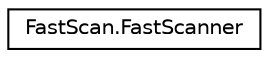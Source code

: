 digraph "Graphical Class Hierarchy"
{
  edge [fontname="Helvetica",fontsize="10",labelfontname="Helvetica",labelfontsize="10"];
  node [fontname="Helvetica",fontsize="10",shape=record];
  rankdir="LR";
  Node0 [label="FastScan.FastScanner",height=0.2,width=0.4,color="black", fillcolor="white", style="filled",URL="$classFastScan_1_1FastScanner.html"];
}
